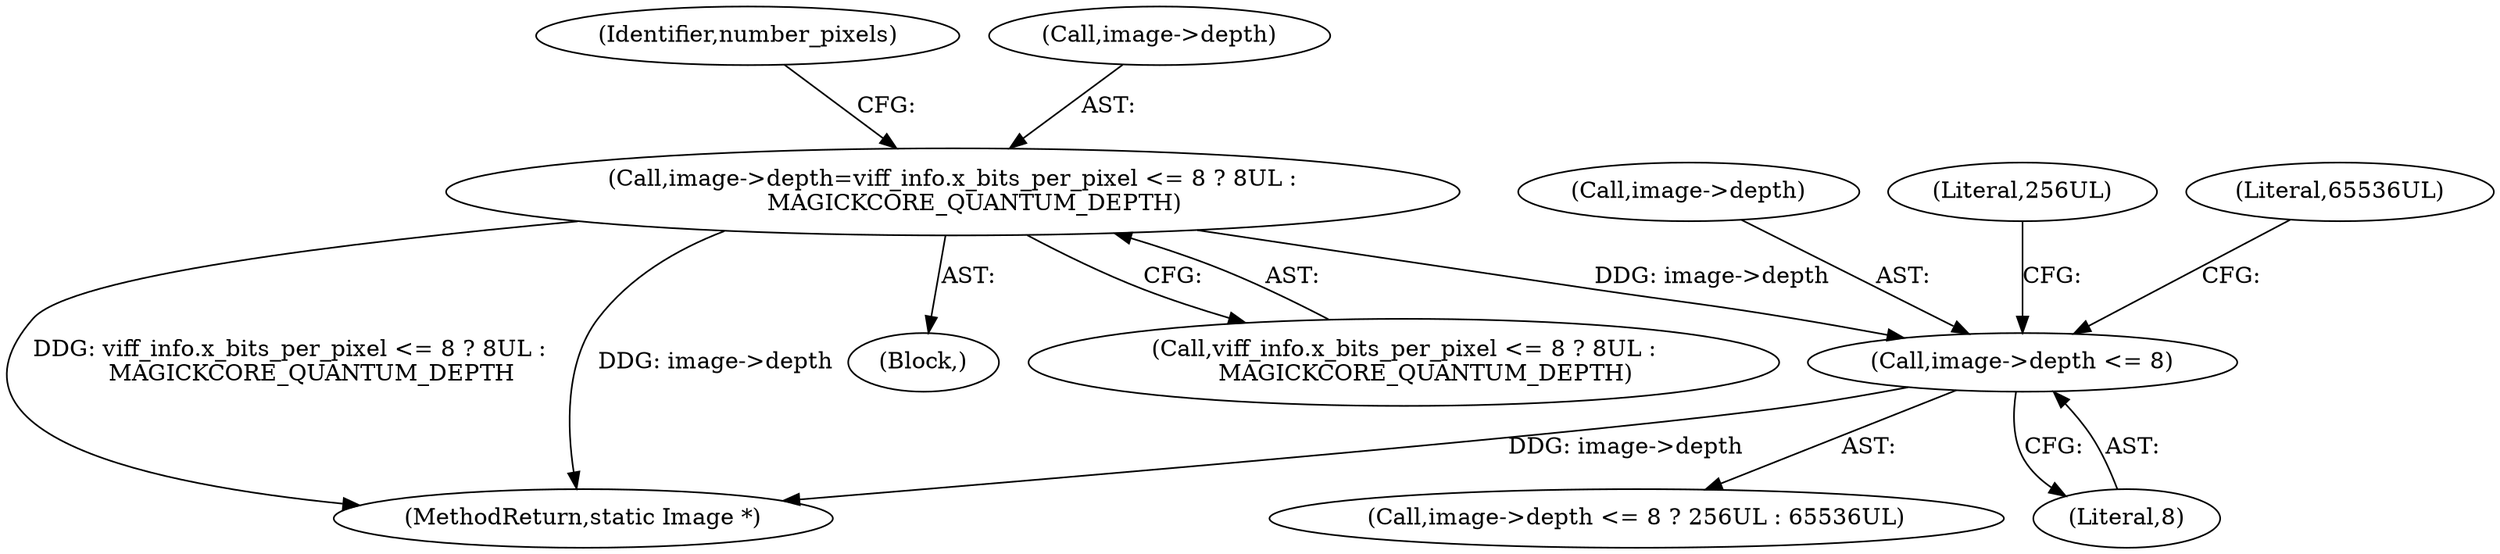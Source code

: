 digraph "0_ImageMagick_ca0c886abd6d3ef335eb74150cd23b89ebd17135@pointer" {
"1000750" [label="(Call,image->depth <= 8)"];
"1000514" [label="(Call,image->depth=viff_info.x_bits_per_pixel <= 8 ? 8UL :\n      MAGICKCORE_QUANTUM_DEPTH)"];
"1000518" [label="(Call,viff_info.x_bits_per_pixel <= 8 ? 8UL :\n      MAGICKCORE_QUANTUM_DEPTH)"];
"1000527" [label="(Identifier,number_pixels)"];
"1000754" [label="(Literal,8)"];
"1002332" [label="(MethodReturn,static Image *)"];
"1000750" [label="(Call,image->depth <= 8)"];
"1000749" [label="(Call,image->depth <= 8 ? 256UL : 65536UL)"];
"1000751" [label="(Call,image->depth)"];
"1000755" [label="(Literal,256UL)"];
"1000215" [label="(Block,)"];
"1000756" [label="(Literal,65536UL)"];
"1000515" [label="(Call,image->depth)"];
"1000514" [label="(Call,image->depth=viff_info.x_bits_per_pixel <= 8 ? 8UL :\n      MAGICKCORE_QUANTUM_DEPTH)"];
"1000750" -> "1000749"  [label="AST: "];
"1000750" -> "1000754"  [label="CFG: "];
"1000751" -> "1000750"  [label="AST: "];
"1000754" -> "1000750"  [label="AST: "];
"1000755" -> "1000750"  [label="CFG: "];
"1000756" -> "1000750"  [label="CFG: "];
"1000750" -> "1002332"  [label="DDG: image->depth"];
"1000514" -> "1000750"  [label="DDG: image->depth"];
"1000514" -> "1000215"  [label="AST: "];
"1000514" -> "1000518"  [label="CFG: "];
"1000515" -> "1000514"  [label="AST: "];
"1000518" -> "1000514"  [label="AST: "];
"1000527" -> "1000514"  [label="CFG: "];
"1000514" -> "1002332"  [label="DDG: viff_info.x_bits_per_pixel <= 8 ? 8UL :\n      MAGICKCORE_QUANTUM_DEPTH"];
"1000514" -> "1002332"  [label="DDG: image->depth"];
}
